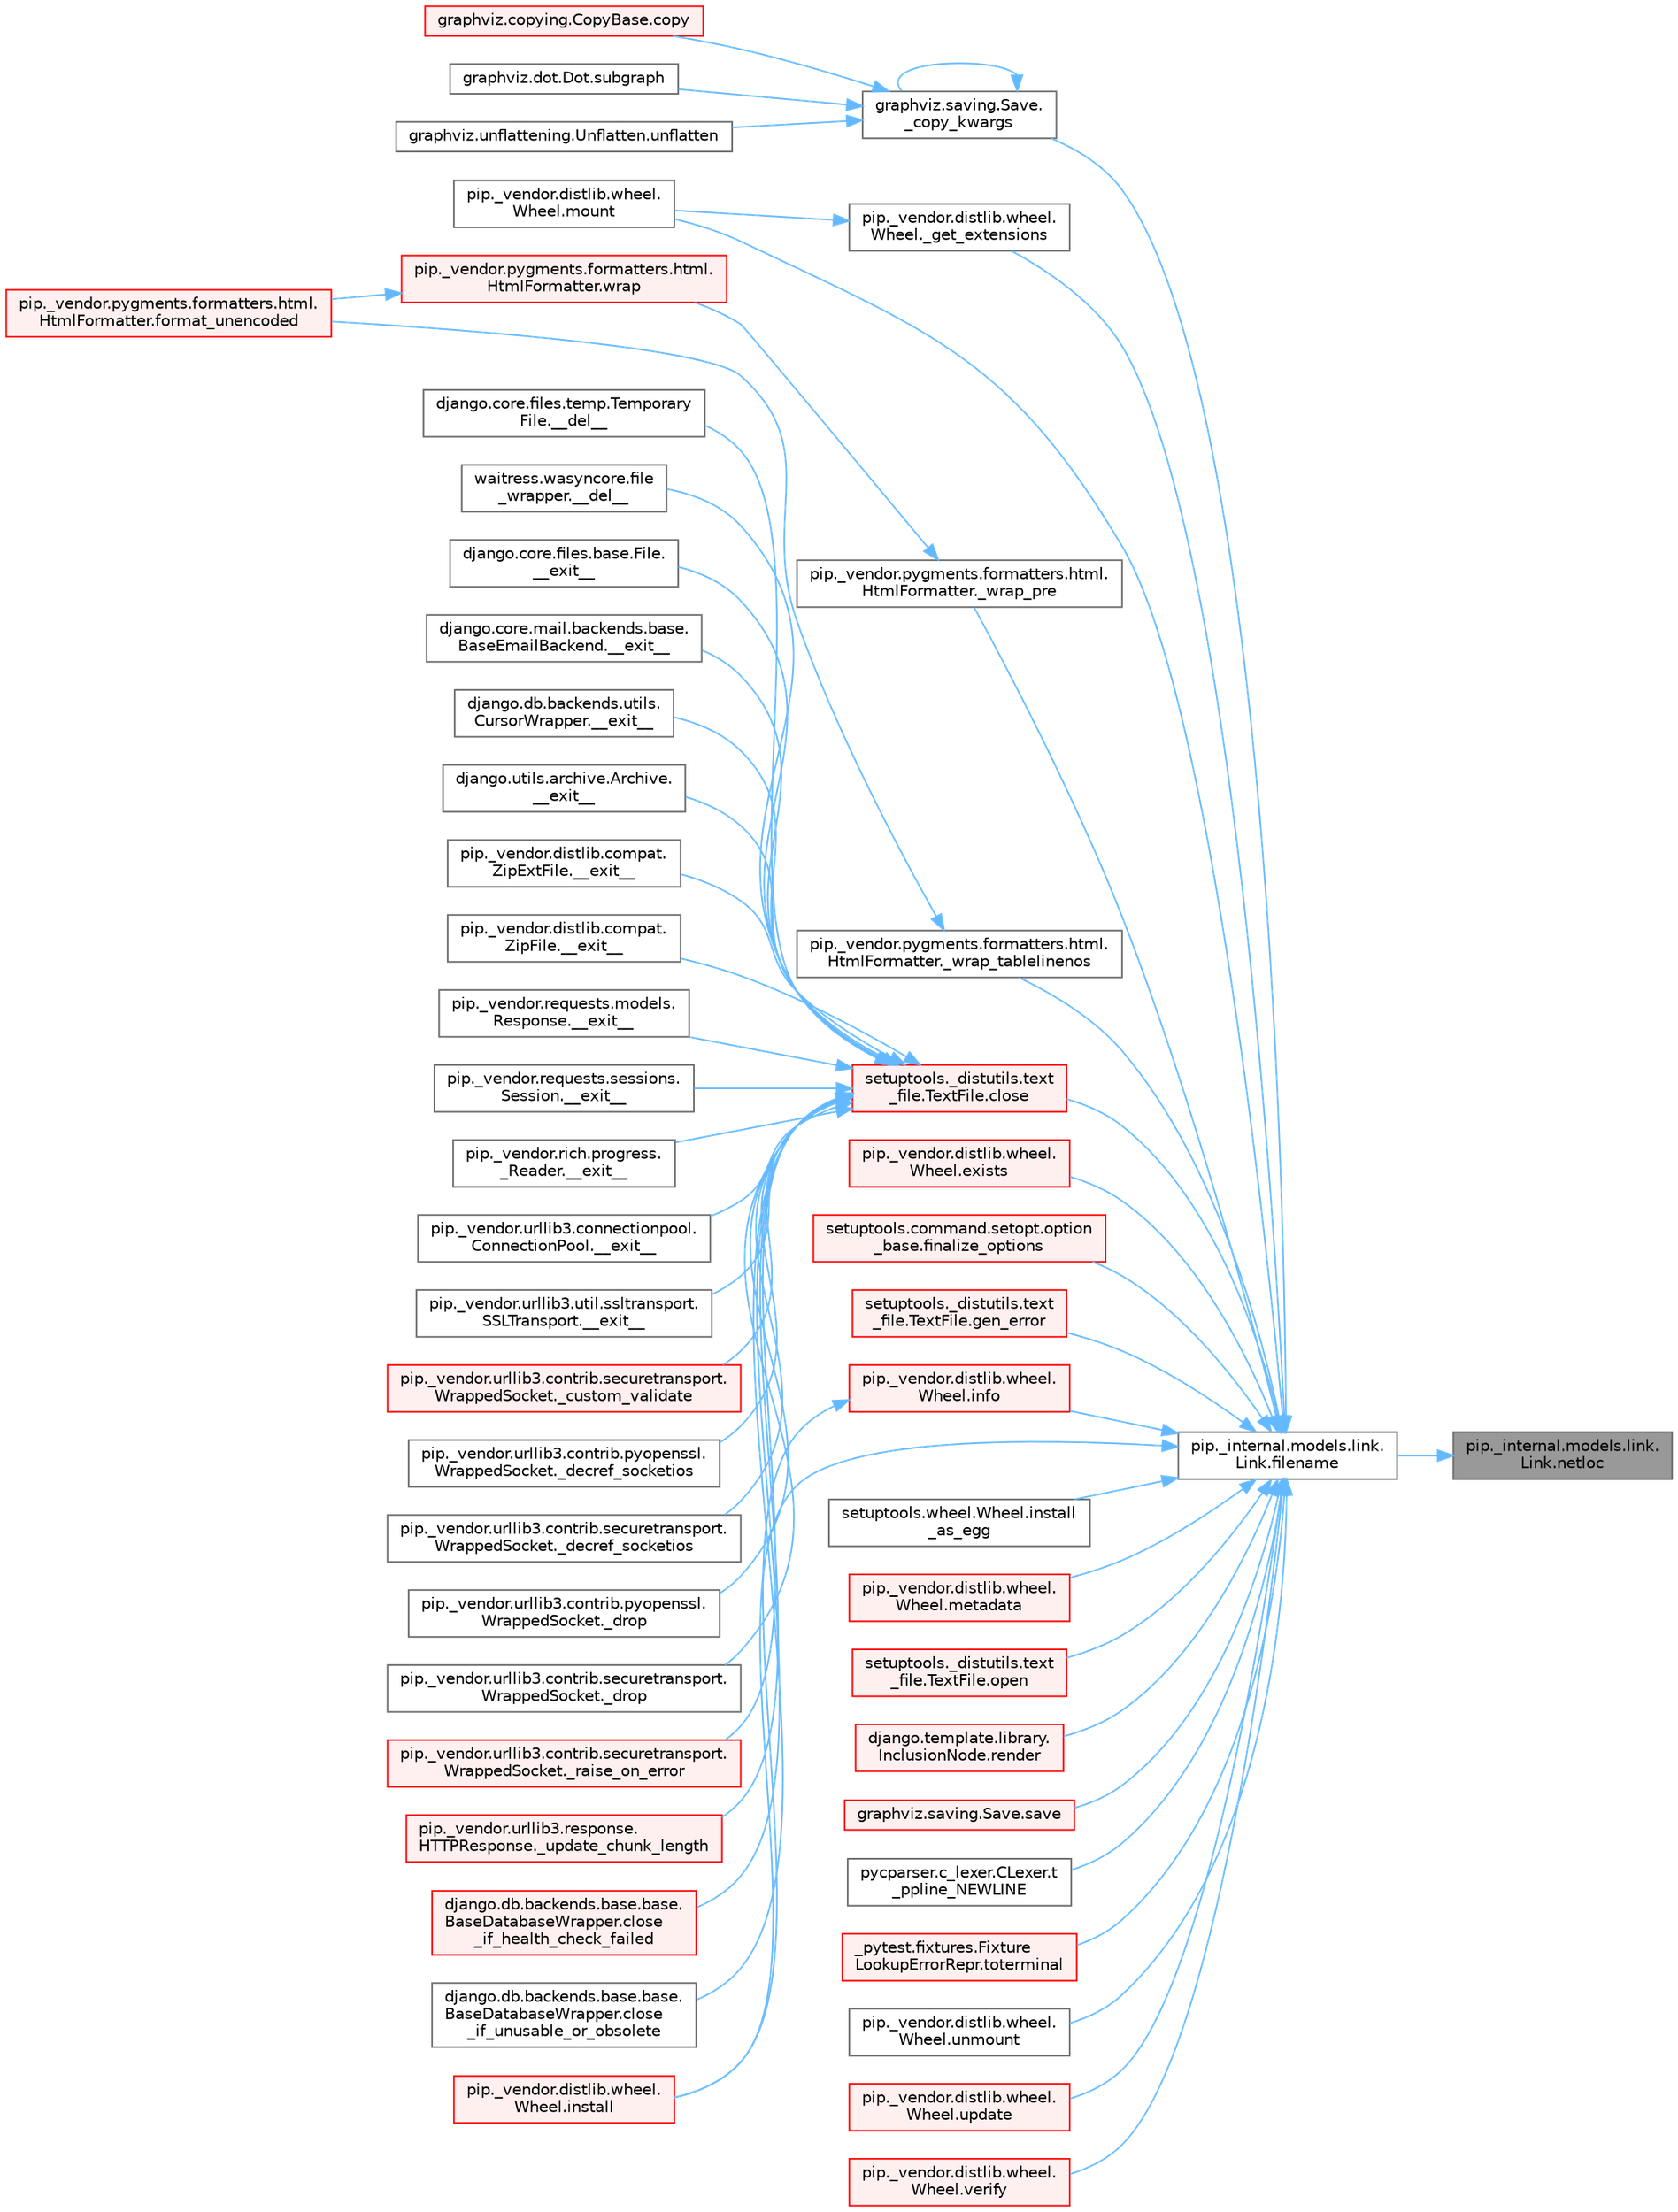 digraph "pip._internal.models.link.Link.netloc"
{
 // LATEX_PDF_SIZE
  bgcolor="transparent";
  edge [fontname=Helvetica,fontsize=10,labelfontname=Helvetica,labelfontsize=10];
  node [fontname=Helvetica,fontsize=10,shape=box,height=0.2,width=0.4];
  rankdir="RL";
  Node1 [id="Node000001",label="pip._internal.models.link.\lLink.netloc",height=0.2,width=0.4,color="gray40", fillcolor="grey60", style="filled", fontcolor="black",tooltip=" "];
  Node1 -> Node2 [id="edge1_Node000001_Node000002",dir="back",color="steelblue1",style="solid",tooltip=" "];
  Node2 [id="Node000002",label="pip._internal.models.link.\lLink.filename",height=0.2,width=0.4,color="grey40", fillcolor="white", style="filled",URL="$classpip_1_1__internal_1_1models_1_1link_1_1_link.html#a5fb02f5a5a42909c89a18745b74cf998",tooltip=" "];
  Node2 -> Node3 [id="edge2_Node000002_Node000003",dir="back",color="steelblue1",style="solid",tooltip=" "];
  Node3 [id="Node000003",label="graphviz.saving.Save.\l_copy_kwargs",height=0.2,width=0.4,color="grey40", fillcolor="white", style="filled",URL="$classgraphviz_1_1saving_1_1_save.html#a3e0bdd953aa85f02af5473ff061fc387",tooltip=" "];
  Node3 -> Node3 [id="edge3_Node000003_Node000003",dir="back",color="steelblue1",style="solid",tooltip=" "];
  Node3 -> Node4 [id="edge4_Node000003_Node000004",dir="back",color="steelblue1",style="solid",tooltip=" "];
  Node4 [id="Node000004",label="graphviz.copying.CopyBase.copy",height=0.2,width=0.4,color="red", fillcolor="#FFF0F0", style="filled",URL="$classgraphviz_1_1copying_1_1_copy_base.html#a2f81c0dd9b8d1f25d9aebacfdb5ee284",tooltip=" "];
  Node3 -> Node1141 [id="edge5_Node000003_Node001141",dir="back",color="steelblue1",style="solid",tooltip=" "];
  Node1141 [id="Node001141",label="graphviz.dot.Dot.subgraph",height=0.2,width=0.4,color="grey40", fillcolor="white", style="filled",URL="$classgraphviz_1_1dot_1_1_dot.html#aa9f1022e8fe3d291fb929fbb4af7f831",tooltip=" "];
  Node3 -> Node1142 [id="edge6_Node000003_Node001142",dir="back",color="steelblue1",style="solid",tooltip=" "];
  Node1142 [id="Node001142",label="graphviz.unflattening.Unflatten.unflatten",height=0.2,width=0.4,color="grey40", fillcolor="white", style="filled",URL="$classgraphviz_1_1unflattening_1_1_unflatten.html#a35aae356d671a4b7d284249cdd4ff734",tooltip=" "];
  Node2 -> Node567 [id="edge7_Node000002_Node000567",dir="back",color="steelblue1",style="solid",tooltip=" "];
  Node567 [id="Node000567",label="pip._vendor.distlib.wheel.\lWheel._get_extensions",height=0.2,width=0.4,color="grey40", fillcolor="white", style="filled",URL="$classpip_1_1__vendor_1_1distlib_1_1wheel_1_1_wheel.html#a73a762e18348cb6866fe316c4796fb50",tooltip=" "];
  Node567 -> Node568 [id="edge8_Node000567_Node000568",dir="back",color="steelblue1",style="solid",tooltip=" "];
  Node568 [id="Node000568",label="pip._vendor.distlib.wheel.\lWheel.mount",height=0.2,width=0.4,color="grey40", fillcolor="white", style="filled",URL="$classpip_1_1__vendor_1_1distlib_1_1wheel_1_1_wheel.html#a200397d45c2b1e462e2e87ad21b34ba5",tooltip=" "];
  Node2 -> Node2205 [id="edge9_Node000002_Node002205",dir="back",color="steelblue1",style="solid",tooltip=" "];
  Node2205 [id="Node002205",label="pip._vendor.pygments.formatters.html.\lHtmlFormatter._wrap_pre",height=0.2,width=0.4,color="grey40", fillcolor="white", style="filled",URL="$classpip_1_1__vendor_1_1pygments_1_1formatters_1_1html_1_1_html_formatter.html#a1c0458f927ea36cdeec703ed0997feff",tooltip=" "];
  Node2205 -> Node2206 [id="edge10_Node002205_Node002206",dir="back",color="steelblue1",style="solid",tooltip=" "];
  Node2206 [id="Node002206",label="pip._vendor.pygments.formatters.html.\lHtmlFormatter.wrap",height=0.2,width=0.4,color="red", fillcolor="#FFF0F0", style="filled",URL="$classpip_1_1__vendor_1_1pygments_1_1formatters_1_1html_1_1_html_formatter.html#a84f7a3db7ec986e86c4491b0e5ac81a5",tooltip=" "];
  Node2206 -> Node2207 [id="edge11_Node002206_Node002207",dir="back",color="steelblue1",style="solid",tooltip=" "];
  Node2207 [id="Node002207",label="pip._vendor.pygments.formatters.html.\lHtmlFormatter.format_unencoded",height=0.2,width=0.4,color="red", fillcolor="#FFF0F0", style="filled",URL="$classpip_1_1__vendor_1_1pygments_1_1formatters_1_1html_1_1_html_formatter.html#a296a51115f9ec5f6663333a86e0df5b0",tooltip=" "];
  Node2 -> Node2208 [id="edge12_Node000002_Node002208",dir="back",color="steelblue1",style="solid",tooltip=" "];
  Node2208 [id="Node002208",label="pip._vendor.pygments.formatters.html.\lHtmlFormatter._wrap_tablelinenos",height=0.2,width=0.4,color="grey40", fillcolor="white", style="filled",URL="$classpip_1_1__vendor_1_1pygments_1_1formatters_1_1html_1_1_html_formatter.html#ab8adb97a125058b7f834745a37ac7662",tooltip=" "];
  Node2208 -> Node2207 [id="edge13_Node002208_Node002207",dir="back",color="steelblue1",style="solid",tooltip=" "];
  Node2 -> Node2209 [id="edge14_Node000002_Node002209",dir="back",color="steelblue1",style="solid",tooltip=" "];
  Node2209 [id="Node002209",label="setuptools._distutils.text\l_file.TextFile.close",height=0.2,width=0.4,color="red", fillcolor="#FFF0F0", style="filled",URL="$classsetuptools_1_1__distutils_1_1text__file_1_1_text_file.html#a880e75e9f3da58303c2746ad57f825bd",tooltip=" "];
  Node2209 -> Node28 [id="edge15_Node002209_Node000028",dir="back",color="steelblue1",style="solid",tooltip=" "];
  Node28 [id="Node000028",label="django.core.files.temp.Temporary\lFile.__del__",height=0.2,width=0.4,color="grey40", fillcolor="white", style="filled",URL="$classdjango_1_1core_1_1files_1_1temp_1_1_temporary_file.html#a95809e90e91ff4f43e62813734a1ff5f",tooltip=" "];
  Node2209 -> Node29 [id="edge16_Node002209_Node000029",dir="back",color="steelblue1",style="solid",tooltip=" "];
  Node29 [id="Node000029",label="waitress.wasyncore.file\l_wrapper.__del__",height=0.2,width=0.4,color="grey40", fillcolor="white", style="filled",URL="$classwaitress_1_1wasyncore_1_1file__wrapper.html#a4e25ecc24a6210bc5e295c433e632780",tooltip=" "];
  Node2209 -> Node30 [id="edge17_Node002209_Node000030",dir="back",color="steelblue1",style="solid",tooltip=" "];
  Node30 [id="Node000030",label="django.core.files.base.File.\l__exit__",height=0.2,width=0.4,color="grey40", fillcolor="white", style="filled",URL="$classdjango_1_1core_1_1files_1_1base_1_1_file.html#ae0b1191c5014d84fee107227495e239c",tooltip=" "];
  Node2209 -> Node31 [id="edge18_Node002209_Node000031",dir="back",color="steelblue1",style="solid",tooltip=" "];
  Node31 [id="Node000031",label="django.core.mail.backends.base.\lBaseEmailBackend.__exit__",height=0.2,width=0.4,color="grey40", fillcolor="white", style="filled",URL="$classdjango_1_1core_1_1mail_1_1backends_1_1base_1_1_base_email_backend.html#ab6610ac0ed4aba1a8172e85b59065503",tooltip=" "];
  Node2209 -> Node32 [id="edge19_Node002209_Node000032",dir="back",color="steelblue1",style="solid",tooltip=" "];
  Node32 [id="Node000032",label="django.db.backends.utils.\lCursorWrapper.__exit__",height=0.2,width=0.4,color="grey40", fillcolor="white", style="filled",URL="$classdjango_1_1db_1_1backends_1_1utils_1_1_cursor_wrapper.html#a02f5176bb3b2e598d12ac8fdf26f3496",tooltip=" "];
  Node2209 -> Node33 [id="edge20_Node002209_Node000033",dir="back",color="steelblue1",style="solid",tooltip=" "];
  Node33 [id="Node000033",label="django.utils.archive.Archive.\l__exit__",height=0.2,width=0.4,color="grey40", fillcolor="white", style="filled",URL="$classdjango_1_1utils_1_1archive_1_1_archive.html#a9a50df9316e6d45236868d7561a13d78",tooltip=" "];
  Node2209 -> Node34 [id="edge21_Node002209_Node000034",dir="back",color="steelblue1",style="solid",tooltip=" "];
  Node34 [id="Node000034",label="pip._vendor.distlib.compat.\lZipExtFile.__exit__",height=0.2,width=0.4,color="grey40", fillcolor="white", style="filled",URL="$classpip_1_1__vendor_1_1distlib_1_1compat_1_1_zip_ext_file.html#ad18398fe6a9f5109a3b0a62aa29d830c",tooltip=" "];
  Node2209 -> Node35 [id="edge22_Node002209_Node000035",dir="back",color="steelblue1",style="solid",tooltip=" "];
  Node35 [id="Node000035",label="pip._vendor.distlib.compat.\lZipFile.__exit__",height=0.2,width=0.4,color="grey40", fillcolor="white", style="filled",URL="$classpip_1_1__vendor_1_1distlib_1_1compat_1_1_zip_file.html#ae730617981b5947edb5f7838f1caabb4",tooltip=" "];
  Node2209 -> Node36 [id="edge23_Node002209_Node000036",dir="back",color="steelblue1",style="solid",tooltip=" "];
  Node36 [id="Node000036",label="pip._vendor.requests.models.\lResponse.__exit__",height=0.2,width=0.4,color="grey40", fillcolor="white", style="filled",URL="$classpip_1_1__vendor_1_1requests_1_1models_1_1_response.html#a1f5f32680ba6cd5002b2c19b7b8b0705",tooltip=" "];
  Node2209 -> Node37 [id="edge24_Node002209_Node000037",dir="back",color="steelblue1",style="solid",tooltip=" "];
  Node37 [id="Node000037",label="pip._vendor.requests.sessions.\lSession.__exit__",height=0.2,width=0.4,color="grey40", fillcolor="white", style="filled",URL="$classpip_1_1__vendor_1_1requests_1_1sessions_1_1_session.html#aa063240820ab2fc28ed471a014a47963",tooltip=" "];
  Node2209 -> Node38 [id="edge25_Node002209_Node000038",dir="back",color="steelblue1",style="solid",tooltip=" "];
  Node38 [id="Node000038",label="pip._vendor.rich.progress.\l_Reader.__exit__",height=0.2,width=0.4,color="grey40", fillcolor="white", style="filled",URL="$classpip_1_1__vendor_1_1rich_1_1progress_1_1___reader.html#a82781ca9c3ea0f5a0a3f9bd309e05b85",tooltip=" "];
  Node2209 -> Node39 [id="edge26_Node002209_Node000039",dir="back",color="steelblue1",style="solid",tooltip=" "];
  Node39 [id="Node000039",label="pip._vendor.urllib3.connectionpool.\lConnectionPool.__exit__",height=0.2,width=0.4,color="grey40", fillcolor="white", style="filled",URL="$classpip_1_1__vendor_1_1urllib3_1_1connectionpool_1_1_connection_pool.html#adfa39f03564a54c98c18206145aa9d0f",tooltip=" "];
  Node2209 -> Node40 [id="edge27_Node002209_Node000040",dir="back",color="steelblue1",style="solid",tooltip=" "];
  Node40 [id="Node000040",label="pip._vendor.urllib3.util.ssltransport.\lSSLTransport.__exit__",height=0.2,width=0.4,color="grey40", fillcolor="white", style="filled",URL="$classpip_1_1__vendor_1_1urllib3_1_1util_1_1ssltransport_1_1_s_s_l_transport.html#ae3f2aec625e9a75bbcd96b467cf3b7fd",tooltip=" "];
  Node2209 -> Node41 [id="edge28_Node002209_Node000041",dir="back",color="steelblue1",style="solid",tooltip=" "];
  Node41 [id="Node000041",label="pip._vendor.urllib3.contrib.securetransport.\lWrappedSocket._custom_validate",height=0.2,width=0.4,color="red", fillcolor="#FFF0F0", style="filled",URL="$classpip_1_1__vendor_1_1urllib3_1_1contrib_1_1securetransport_1_1_wrapped_socket.html#a792d7036b5574cd74ffbf75a1d40e8ea",tooltip=" "];
  Node2209 -> Node43 [id="edge29_Node002209_Node000043",dir="back",color="steelblue1",style="solid",tooltip=" "];
  Node43 [id="Node000043",label="pip._vendor.urllib3.contrib.pyopenssl.\lWrappedSocket._decref_socketios",height=0.2,width=0.4,color="grey40", fillcolor="white", style="filled",URL="$classpip_1_1__vendor_1_1urllib3_1_1contrib_1_1pyopenssl_1_1_wrapped_socket.html#a852978001c35f19a5668b6b635b4d466",tooltip=" "];
  Node2209 -> Node44 [id="edge30_Node002209_Node000044",dir="back",color="steelblue1",style="solid",tooltip=" "];
  Node44 [id="Node000044",label="pip._vendor.urllib3.contrib.securetransport.\lWrappedSocket._decref_socketios",height=0.2,width=0.4,color="grey40", fillcolor="white", style="filled",URL="$classpip_1_1__vendor_1_1urllib3_1_1contrib_1_1securetransport_1_1_wrapped_socket.html#aece833c51ea926f1a23410d725e8e0bc",tooltip=" "];
  Node2209 -> Node45 [id="edge31_Node002209_Node000045",dir="back",color="steelblue1",style="solid",tooltip=" "];
  Node45 [id="Node000045",label="pip._vendor.urllib3.contrib.pyopenssl.\lWrappedSocket._drop",height=0.2,width=0.4,color="grey40", fillcolor="white", style="filled",URL="$classpip_1_1__vendor_1_1urllib3_1_1contrib_1_1pyopenssl_1_1_wrapped_socket.html#a7d3e248bcf60a9d8606bbcde69f785f5",tooltip=" "];
  Node2209 -> Node46 [id="edge32_Node002209_Node000046",dir="back",color="steelblue1",style="solid",tooltip=" "];
  Node46 [id="Node000046",label="pip._vendor.urllib3.contrib.securetransport.\lWrappedSocket._drop",height=0.2,width=0.4,color="grey40", fillcolor="white", style="filled",URL="$classpip_1_1__vendor_1_1urllib3_1_1contrib_1_1securetransport_1_1_wrapped_socket.html#aa5120335fca67c7dd6cc4b1cf6d7e74f",tooltip=" "];
  Node2209 -> Node47 [id="edge33_Node002209_Node000047",dir="back",color="steelblue1",style="solid",tooltip=" "];
  Node47 [id="Node000047",label="pip._vendor.urllib3.contrib.securetransport.\lWrappedSocket._raise_on_error",height=0.2,width=0.4,color="red", fillcolor="#FFF0F0", style="filled",URL="$classpip_1_1__vendor_1_1urllib3_1_1contrib_1_1securetransport_1_1_wrapped_socket.html#ae89ceec48b026fbcf5e9888ee21e0c09",tooltip=" "];
  Node2209 -> Node179 [id="edge34_Node002209_Node000179",dir="back",color="steelblue1",style="solid",tooltip=" "];
  Node179 [id="Node000179",label="pip._vendor.urllib3.response.\lHTTPResponse._update_chunk_length",height=0.2,width=0.4,color="red", fillcolor="#FFF0F0", style="filled",URL="$classpip_1_1__vendor_1_1urllib3_1_1response_1_1_h_t_t_p_response.html#adbdd73c32bc7b36f2120d5ab8189e8d8",tooltip=" "];
  Node2209 -> Node402 [id="edge35_Node002209_Node000402",dir="back",color="steelblue1",style="solid",tooltip=" "];
  Node402 [id="Node000402",label="django.db.backends.base.base.\lBaseDatabaseWrapper.close\l_if_health_check_failed",height=0.2,width=0.4,color="red", fillcolor="#FFF0F0", style="filled",URL="$classdjango_1_1db_1_1backends_1_1base_1_1base_1_1_base_database_wrapper.html#a3f4d11734d2da94781f00468b6bd3981",tooltip=" "];
  Node2209 -> Node2103 [id="edge36_Node002209_Node002103",dir="back",color="steelblue1",style="solid",tooltip=" "];
  Node2103 [id="Node002103",label="django.db.backends.base.base.\lBaseDatabaseWrapper.close\l_if_unusable_or_obsolete",height=0.2,width=0.4,color="grey40", fillcolor="white", style="filled",URL="$classdjango_1_1db_1_1backends_1_1base_1_1base_1_1_base_database_wrapper.html#a599dfc5a8da20da69ffa5a94869dad01",tooltip=" "];
  Node2 -> Node574 [id="edge37_Node000002_Node000574",dir="back",color="steelblue1",style="solid",tooltip=" "];
  Node574 [id="Node000574",label="pip._vendor.distlib.wheel.\lWheel.exists",height=0.2,width=0.4,color="red", fillcolor="#FFF0F0", style="filled",URL="$classpip_1_1__vendor_1_1distlib_1_1wheel_1_1_wheel.html#a9ea7ded38fabd19aa8604ad550a8d6aa",tooltip=" "];
  Node2 -> Node2210 [id="edge38_Node000002_Node002210",dir="back",color="steelblue1",style="solid",tooltip=" "];
  Node2210 [id="Node002210",label="setuptools.command.setopt.option\l_base.finalize_options",height=0.2,width=0.4,color="red", fillcolor="#FFF0F0", style="filled",URL="$classsetuptools_1_1command_1_1setopt_1_1option__base.html#a43b3749bfce2c4a8b00663b6f6bc124d",tooltip=" "];
  Node2 -> Node2211 [id="edge39_Node000002_Node002211",dir="back",color="steelblue1",style="solid",tooltip=" "];
  Node2211 [id="Node002211",label="setuptools._distutils.text\l_file.TextFile.gen_error",height=0.2,width=0.4,color="red", fillcolor="#FFF0F0", style="filled",URL="$classsetuptools_1_1__distutils_1_1text__file_1_1_text_file.html#a9991fa038bd382ef25b2e21b0dcc422d",tooltip=" "];
  Node2 -> Node582 [id="edge40_Node000002_Node000582",dir="back",color="steelblue1",style="solid",tooltip=" "];
  Node582 [id="Node000582",label="pip._vendor.distlib.wheel.\lWheel.info",height=0.2,width=0.4,color="red", fillcolor="#FFF0F0", style="filled",URL="$classpip_1_1__vendor_1_1distlib_1_1wheel_1_1_wheel.html#a81ca97c6a25d0d98ac526fdf1d993b3e",tooltip=" "];
  Node582 -> Node2234 [id="edge41_Node000582_Node002234",dir="back",color="steelblue1",style="solid",tooltip=" "];
  Node2234 [id="Node002234",label="pip._vendor.distlib.wheel.\lWheel.install",height=0.2,width=0.4,color="red", fillcolor="#FFF0F0", style="filled",URL="$classpip_1_1__vendor_1_1distlib_1_1wheel_1_1_wheel.html#a2d42ca18eda62d320111afef46504f5c",tooltip=" "];
  Node2 -> Node2234 [id="edge42_Node000002_Node002234",dir="back",color="steelblue1",style="solid",tooltip=" "];
  Node2 -> Node2235 [id="edge43_Node000002_Node002235",dir="back",color="steelblue1",style="solid",tooltip=" "];
  Node2235 [id="Node002235",label="setuptools.wheel.Wheel.install\l_as_egg",height=0.2,width=0.4,color="grey40", fillcolor="white", style="filled",URL="$classsetuptools_1_1wheel_1_1_wheel.html#aad875e0355880e586d5ecefaa448171e",tooltip=" "];
  Node2 -> Node2236 [id="edge44_Node000002_Node002236",dir="back",color="steelblue1",style="solid",tooltip=" "];
  Node2236 [id="Node002236",label="pip._vendor.distlib.wheel.\lWheel.metadata",height=0.2,width=0.4,color="red", fillcolor="#FFF0F0", style="filled",URL="$classpip_1_1__vendor_1_1distlib_1_1wheel_1_1_wheel.html#a9e567ddb3165e2b2bdb2c358774b32a6",tooltip=" "];
  Node2 -> Node568 [id="edge45_Node000002_Node000568",dir="back",color="steelblue1",style="solid",tooltip=" "];
  Node2 -> Node2203 [id="edge46_Node000002_Node002203",dir="back",color="steelblue1",style="solid",tooltip=" "];
  Node2203 [id="Node002203",label="setuptools._distutils.text\l_file.TextFile.open",height=0.2,width=0.4,color="red", fillcolor="#FFF0F0", style="filled",URL="$classsetuptools_1_1__distutils_1_1text__file_1_1_text_file.html#ab568abcef363b1b422cddfead42e68b2",tooltip=" "];
  Node2 -> Node2580 [id="edge47_Node000002_Node002580",dir="back",color="steelblue1",style="solid",tooltip=" "];
  Node2580 [id="Node002580",label="django.template.library.\lInclusionNode.render",height=0.2,width=0.4,color="red", fillcolor="#FFF0F0", style="filled",URL="$classdjango_1_1template_1_1library_1_1_inclusion_node.html#a174d626410c648cc77c205d071bda24a",tooltip=" "];
  Node2 -> Node2581 [id="edge48_Node000002_Node002581",dir="back",color="steelblue1",style="solid",tooltip=" "];
  Node2581 [id="Node002581",label="graphviz.saving.Save.save",height=0.2,width=0.4,color="red", fillcolor="#FFF0F0", style="filled",URL="$classgraphviz_1_1saving_1_1_save.html#a1254150af63856e7706cdb5c94633e5e",tooltip=" "];
  Node2 -> Node2582 [id="edge49_Node000002_Node002582",dir="back",color="steelblue1",style="solid",tooltip=" "];
  Node2582 [id="Node002582",label="pycparser.c_lexer.CLexer.t\l_ppline_NEWLINE",height=0.2,width=0.4,color="grey40", fillcolor="white", style="filled",URL="$classpycparser_1_1c__lexer_1_1_c_lexer.html#a10f6392f8d7a63fd3fa840b878f6d536",tooltip=" "];
  Node2 -> Node2583 [id="edge50_Node000002_Node002583",dir="back",color="steelblue1",style="solid",tooltip=" "];
  Node2583 [id="Node002583",label="_pytest.fixtures.Fixture\lLookupErrorRepr.toterminal",height=0.2,width=0.4,color="red", fillcolor="#FFF0F0", style="filled",URL="$class__pytest_1_1fixtures_1_1_fixture_lookup_error_repr.html#a5efab5f6049a3b6c30850794a14c7923",tooltip=" "];
  Node2 -> Node2584 [id="edge51_Node000002_Node002584",dir="back",color="steelblue1",style="solid",tooltip=" "];
  Node2584 [id="Node002584",label="pip._vendor.distlib.wheel.\lWheel.unmount",height=0.2,width=0.4,color="grey40", fillcolor="white", style="filled",URL="$classpip_1_1__vendor_1_1distlib_1_1wheel_1_1_wheel.html#a91fc960410486ef8b9c7d6409de2f5cf",tooltip=" "];
  Node2 -> Node2430 [id="edge52_Node000002_Node002430",dir="back",color="steelblue1",style="solid",tooltip=" "];
  Node2430 [id="Node002430",label="pip._vendor.distlib.wheel.\lWheel.update",height=0.2,width=0.4,color="red", fillcolor="#FFF0F0", style="filled",URL="$classpip_1_1__vendor_1_1distlib_1_1wheel_1_1_wheel.html#af0fa6892c3a4e935a5ff2887f80b14ff",tooltip=" "];
  Node2 -> Node2432 [id="edge53_Node000002_Node002432",dir="back",color="steelblue1",style="solid",tooltip=" "];
  Node2432 [id="Node002432",label="pip._vendor.distlib.wheel.\lWheel.verify",height=0.2,width=0.4,color="red", fillcolor="#FFF0F0", style="filled",URL="$classpip_1_1__vendor_1_1distlib_1_1wheel_1_1_wheel.html#ab3276be65a376884ef85606365265af8",tooltip=" "];
}
